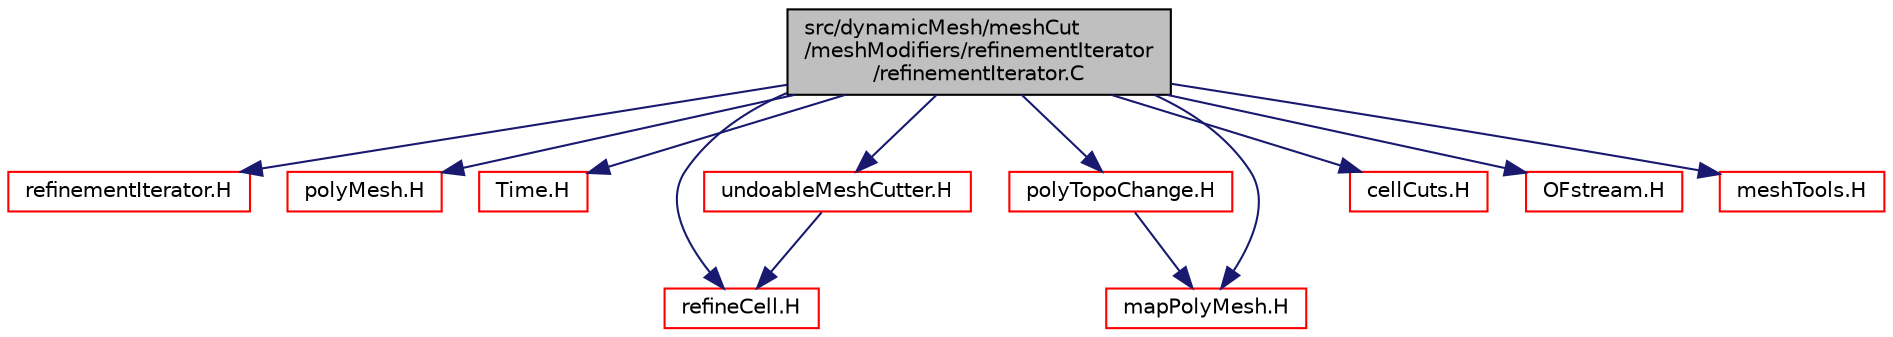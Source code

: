 digraph "src/dynamicMesh/meshCut/meshModifiers/refinementIterator/refinementIterator.C"
{
  bgcolor="transparent";
  edge [fontname="Helvetica",fontsize="10",labelfontname="Helvetica",labelfontsize="10"];
  node [fontname="Helvetica",fontsize="10",shape=record];
  Node1 [label="src/dynamicMesh/meshCut\l/meshModifiers/refinementIterator\l/refinementIterator.C",height=0.2,width=0.4,color="black", fillcolor="grey75", style="filled", fontcolor="black"];
  Node1 -> Node2 [color="midnightblue",fontsize="10",style="solid",fontname="Helvetica"];
  Node2 [label="refinementIterator.H",height=0.2,width=0.4,color="red",URL="$a04827.html"];
  Node1 -> Node3 [color="midnightblue",fontsize="10",style="solid",fontname="Helvetica"];
  Node3 [label="polyMesh.H",height=0.2,width=0.4,color="red",URL="$a08657.html"];
  Node1 -> Node4 [color="midnightblue",fontsize="10",style="solid",fontname="Helvetica"];
  Node4 [label="Time.H",height=0.2,width=0.4,color="red",URL="$a07879.html"];
  Node1 -> Node5 [color="midnightblue",fontsize="10",style="solid",fontname="Helvetica"];
  Node5 [label="refineCell.H",height=0.2,width=0.4,color="red",URL="$a04831.html"];
  Node1 -> Node6 [color="midnightblue",fontsize="10",style="solid",fontname="Helvetica"];
  Node6 [label="undoableMeshCutter.H",height=0.2,width=0.4,color="red",URL="$a04829.html"];
  Node6 -> Node5 [color="midnightblue",fontsize="10",style="solid",fontname="Helvetica"];
  Node1 -> Node7 [color="midnightblue",fontsize="10",style="solid",fontname="Helvetica"];
  Node7 [label="polyTopoChange.H",height=0.2,width=0.4,color="red",URL="$a04903.html"];
  Node7 -> Node8 [color="midnightblue",fontsize="10",style="solid",fontname="Helvetica"];
  Node8 [label="mapPolyMesh.H",height=0.2,width=0.4,color="red",URL="$a08646.html"];
  Node1 -> Node8 [color="midnightblue",fontsize="10",style="solid",fontname="Helvetica"];
  Node1 -> Node9 [color="midnightblue",fontsize="10",style="solid",fontname="Helvetica"];
  Node9 [label="cellCuts.H",height=0.2,width=0.4,color="red",URL="$a04802.html"];
  Node1 -> Node10 [color="midnightblue",fontsize="10",style="solid",fontname="Helvetica"];
  Node10 [label="OFstream.H",height=0.2,width=0.4,color="red",URL="$a07799.html"];
  Node1 -> Node11 [color="midnightblue",fontsize="10",style="solid",fontname="Helvetica"];
  Node11 [label="meshTools.H",height=0.2,width=0.4,color="red",URL="$a07332.html"];
}
